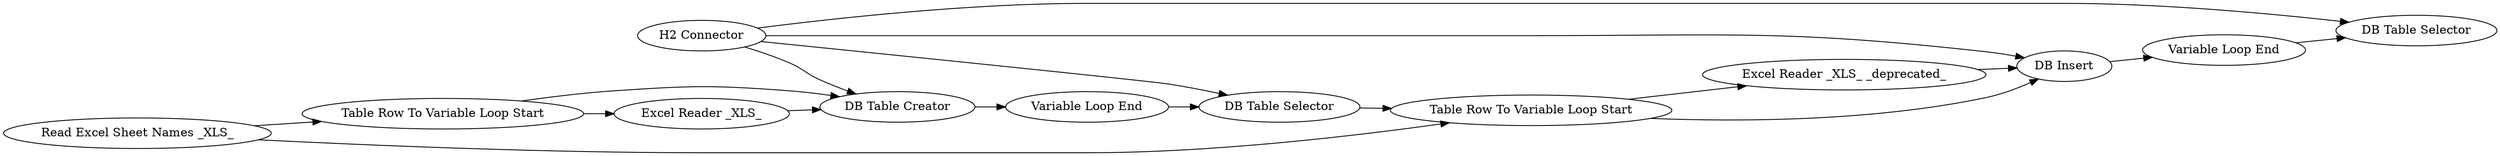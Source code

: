 digraph {
	3 [label="Table Row To Variable Loop Start"]
	4 [label="Excel Reader _XLS_"]
	6 [label="Read Excel Sheet Names _XLS_"]
	15 [label="H2 Connector"]
	17 [label="DB Table Creator"]
	18 [label="Variable Loop End"]
	19 [label="DB Table Selector"]
	20 [label="Variable Loop End"]
	21 [label="Table Row To Variable Loop Start"]
	22 [label="Excel Reader _XLS_ _deprecated_"]
	23 [label="DB Table Selector"]
	24 [label="DB Insert"]
	3 -> 4
	3 -> 17
	4 -> 17
	6 -> 3
	6 -> 21
	15 -> 24
	15 -> 23
	15 -> 19
	15 -> 17
	17 -> 18
	18 -> 19
	19 -> 21
	20 -> 23
	21 -> 22
	21 -> 24
	22 -> 24
	24 -> 20
	rankdir=LR
}

